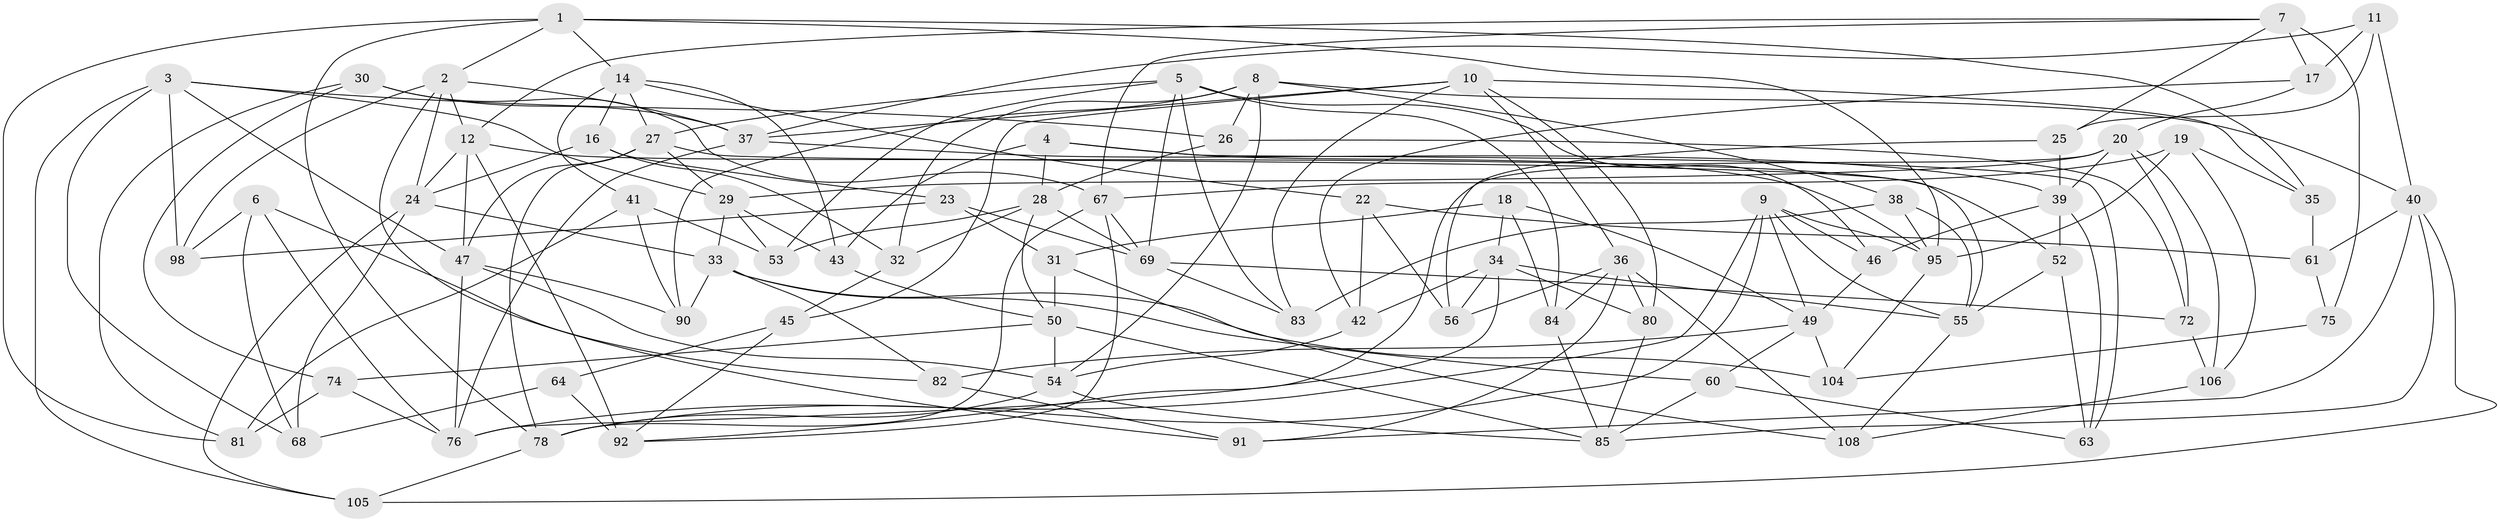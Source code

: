 // Generated by graph-tools (version 1.1) at 2025/52/02/27/25 19:52:28]
// undirected, 77 vertices, 185 edges
graph export_dot {
graph [start="1"]
  node [color=gray90,style=filled];
  1 [super="+87"];
  2 [super="+66"];
  3 [super="+15"];
  4;
  5 [super="+103"];
  6;
  7 [super="+102"];
  8 [super="+59"];
  9 [super="+13"];
  10 [super="+77"];
  11;
  12 [super="+51"];
  14 [super="+21"];
  16;
  17;
  18;
  19;
  20 [super="+58"];
  22;
  23;
  24 [super="+86"];
  25;
  26;
  27 [super="+44"];
  28 [super="+97"];
  29 [super="+79"];
  30;
  31;
  32;
  33 [super="+89"];
  34 [super="+110"];
  35;
  36 [super="+94"];
  37 [super="+48"];
  38;
  39 [super="+88"];
  40 [super="+62"];
  41;
  42;
  43;
  45;
  46;
  47 [super="+57"];
  49 [super="+101"];
  50 [super="+70"];
  52;
  53;
  54 [super="+65"];
  55 [super="+93"];
  56;
  60;
  61;
  63;
  64;
  67 [super="+73"];
  68;
  69 [super="+71"];
  72;
  74;
  75;
  76 [super="+96"];
  78 [super="+99"];
  80;
  81;
  82;
  83;
  84;
  85 [super="+109"];
  90;
  91;
  92 [super="+100"];
  95 [super="+107"];
  98;
  104;
  105;
  106;
  108;
  1 -- 35;
  1 -- 2;
  1 -- 78;
  1 -- 81;
  1 -- 14;
  1 -- 95;
  2 -- 98;
  2 -- 12;
  2 -- 24;
  2 -- 91;
  2 -- 37;
  3 -- 26;
  3 -- 29;
  3 -- 105;
  3 -- 98;
  3 -- 68;
  3 -- 47;
  4 -- 43;
  4 -- 63;
  4 -- 28;
  4 -- 95;
  5 -- 69;
  5 -- 53;
  5 -- 83;
  5 -- 27;
  5 -- 84;
  5 -- 46;
  6 -- 82;
  6 -- 68;
  6 -- 98;
  6 -- 76;
  7 -- 75 [weight=2];
  7 -- 25;
  7 -- 67;
  7 -- 17;
  7 -- 12;
  8 -- 40;
  8 -- 26;
  8 -- 32;
  8 -- 90;
  8 -- 38;
  8 -- 54;
  9 -- 95;
  9 -- 55;
  9 -- 76;
  9 -- 46;
  9 -- 49;
  9 -- 78;
  10 -- 45;
  10 -- 83;
  10 -- 80;
  10 -- 35;
  10 -- 36;
  10 -- 37;
  11 -- 17;
  11 -- 37;
  11 -- 25;
  11 -- 40;
  12 -- 92;
  12 -- 52;
  12 -- 24;
  12 -- 47;
  14 -- 22;
  14 -- 27;
  14 -- 16;
  14 -- 41;
  14 -- 43;
  16 -- 23;
  16 -- 32;
  16 -- 24;
  17 -- 42;
  17 -- 20;
  18 -- 84;
  18 -- 49;
  18 -- 34;
  18 -- 31;
  19 -- 35;
  19 -- 95;
  19 -- 106;
  19 -- 67;
  20 -- 72;
  20 -- 106;
  20 -- 92;
  20 -- 39;
  20 -- 29;
  22 -- 61;
  22 -- 42;
  22 -- 56;
  23 -- 31;
  23 -- 98;
  23 -- 69;
  24 -- 68;
  24 -- 105;
  24 -- 33;
  25 -- 39;
  25 -- 56;
  26 -- 28;
  26 -- 72;
  27 -- 29;
  27 -- 55;
  27 -- 78;
  27 -- 47;
  28 -- 32;
  28 -- 53;
  28 -- 69;
  28 -- 50;
  29 -- 43;
  29 -- 53;
  29 -- 33;
  30 -- 81;
  30 -- 67;
  30 -- 74;
  30 -- 37;
  31 -- 50;
  31 -- 108;
  32 -- 45;
  33 -- 104;
  33 -- 60;
  33 -- 82;
  33 -- 90;
  34 -- 42;
  34 -- 55;
  34 -- 80;
  34 -- 56;
  34 -- 76;
  35 -- 61;
  36 -- 80;
  36 -- 108;
  36 -- 91;
  36 -- 56;
  36 -- 84;
  37 -- 76;
  37 -- 39;
  38 -- 83;
  38 -- 55;
  38 -- 95;
  39 -- 63;
  39 -- 52;
  39 -- 46;
  40 -- 61;
  40 -- 85;
  40 -- 105;
  40 -- 91;
  41 -- 81;
  41 -- 53;
  41 -- 90;
  42 -- 54;
  43 -- 50;
  45 -- 64;
  45 -- 92;
  46 -- 49;
  47 -- 54;
  47 -- 76;
  47 -- 90;
  49 -- 60;
  49 -- 104;
  49 -- 82;
  50 -- 54;
  50 -- 85;
  50 -- 74;
  52 -- 63;
  52 -- 55;
  54 -- 85;
  54 -- 78;
  55 -- 108;
  60 -- 63;
  60 -- 85;
  61 -- 75;
  64 -- 92 [weight=2];
  64 -- 68;
  67 -- 69;
  67 -- 78;
  67 -- 92;
  69 -- 72;
  69 -- 83;
  72 -- 106;
  74 -- 81;
  74 -- 76;
  75 -- 104;
  78 -- 105;
  80 -- 85;
  82 -- 91;
  84 -- 85;
  95 -- 104;
  106 -- 108;
}
